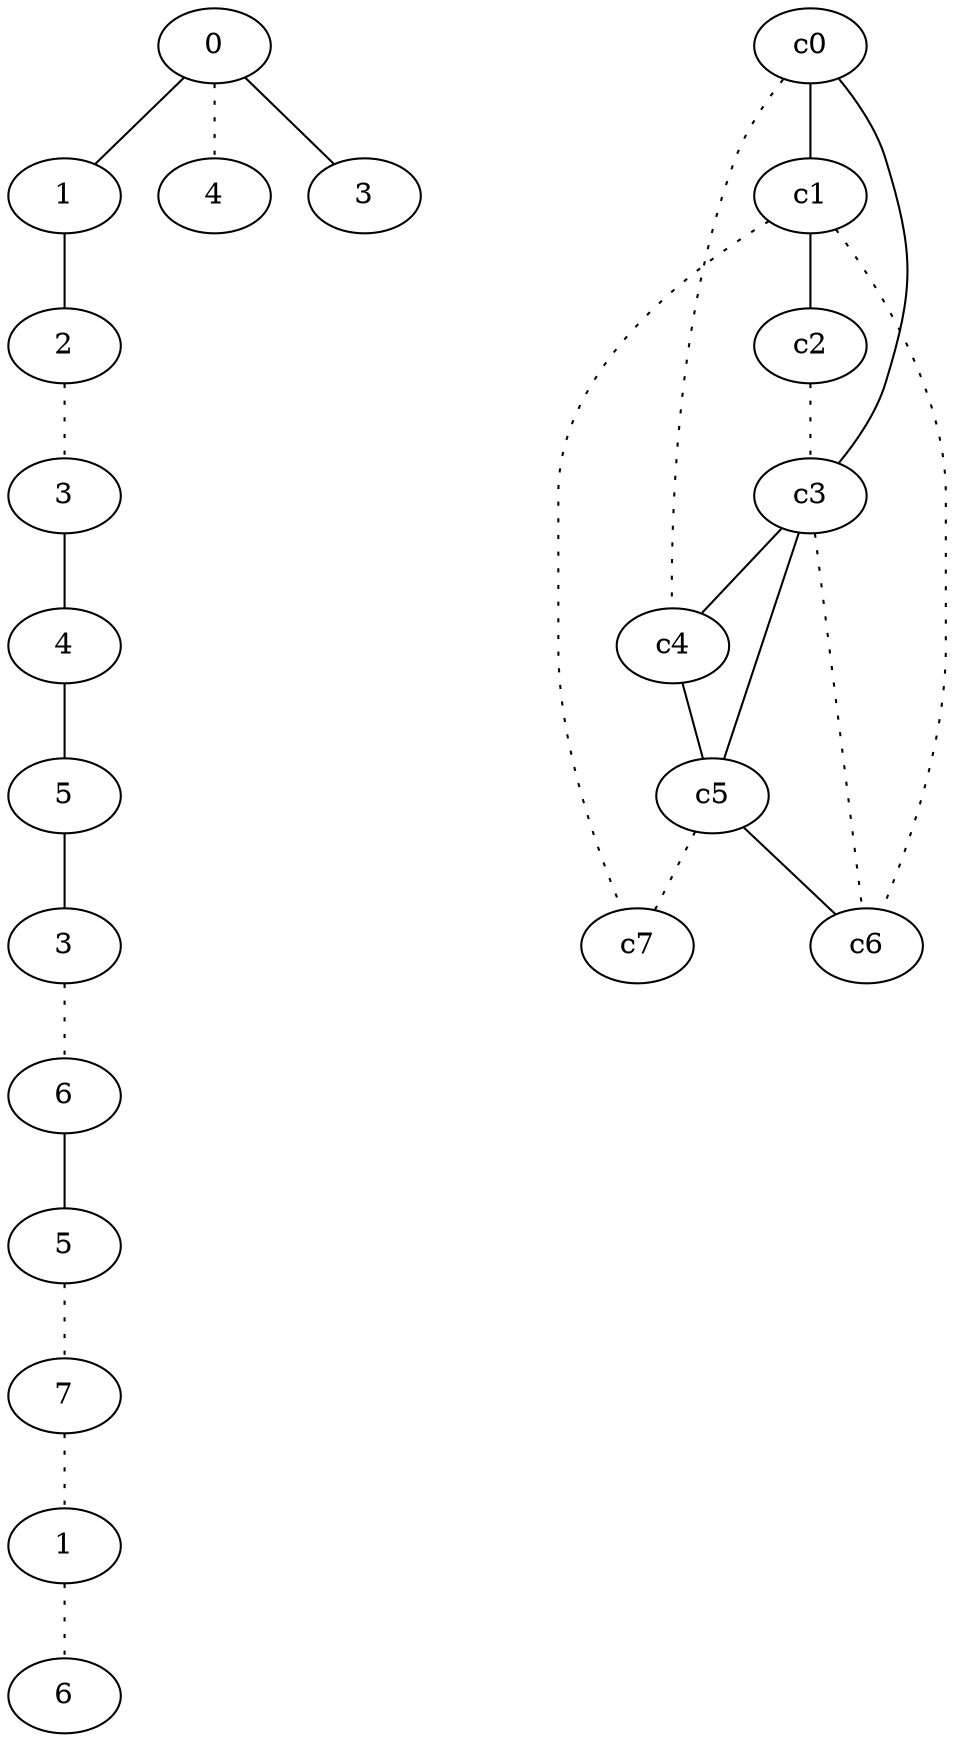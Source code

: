 graph {
a0[label=0];
a1[label=1];
a2[label=2];
a3[label=3];
a4[label=4];
a5[label=5];
a6[label=3];
a7[label=6];
a8[label=5];
a9[label=7];
a10[label=1];
a11[label=6];
a12[label=4];
a13[label=3];
a0 -- a1;
a0 -- a12 [style=dotted];
a0 -- a13;
a1 -- a2;
a2 -- a3 [style=dotted];
a3 -- a4;
a4 -- a5;
a5 -- a6;
a6 -- a7 [style=dotted];
a7 -- a8;
a8 -- a9 [style=dotted];
a9 -- a10 [style=dotted];
a10 -- a11 [style=dotted];
c0 -- c1;
c0 -- c3;
c0 -- c4 [style=dotted];
c1 -- c2;
c1 -- c6 [style=dotted];
c1 -- c7 [style=dotted];
c2 -- c3 [style=dotted];
c3 -- c4;
c3 -- c5;
c3 -- c6 [style=dotted];
c4 -- c5;
c5 -- c6;
c5 -- c7 [style=dotted];
}
